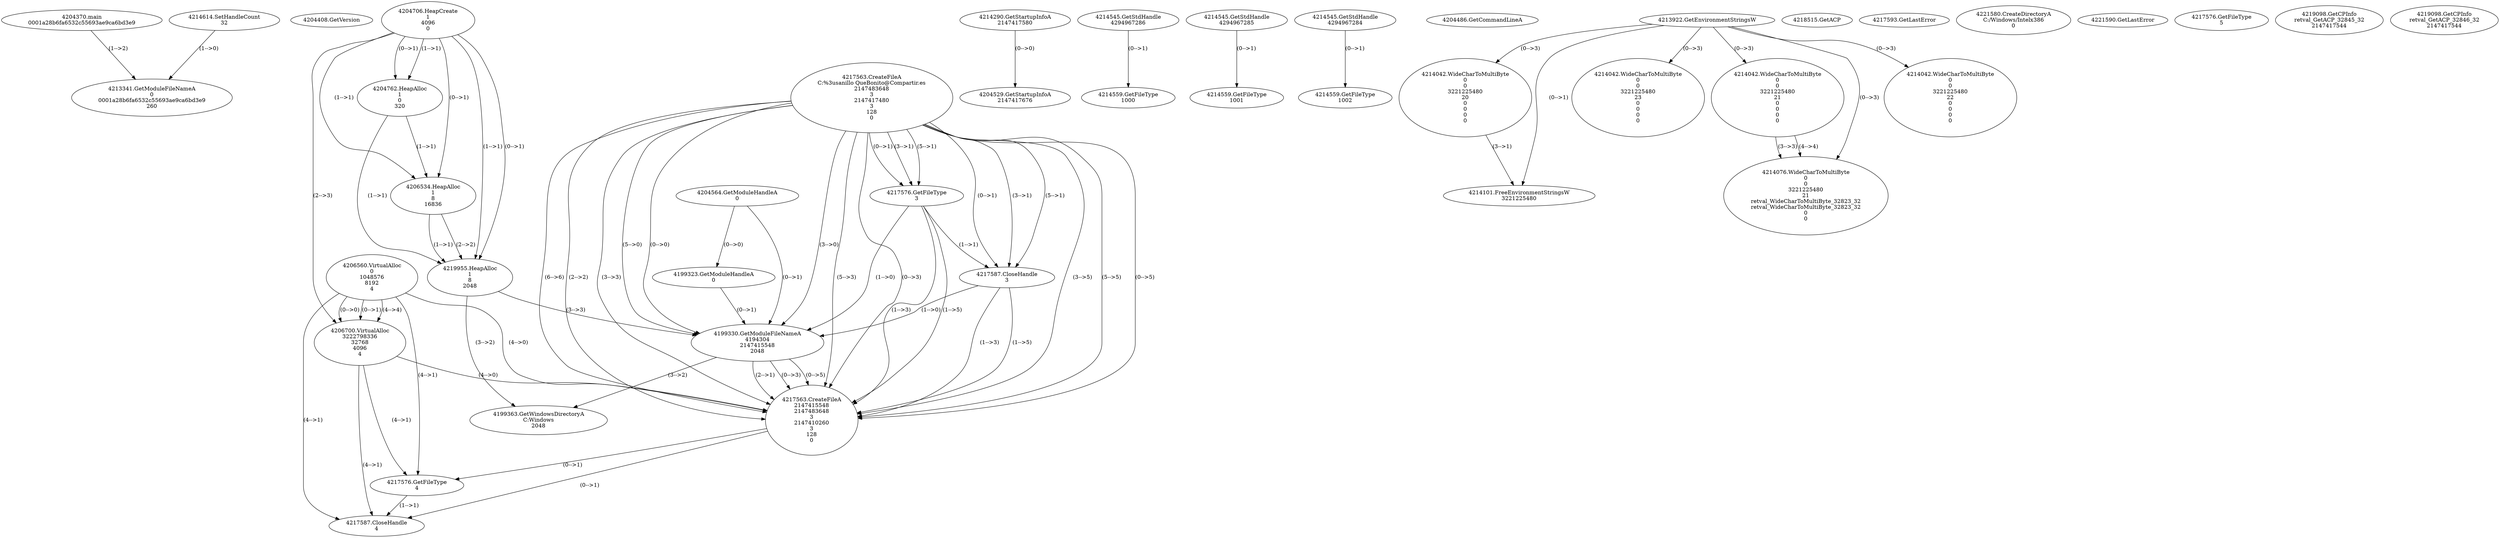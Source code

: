 // Global SCDG with merge call
digraph {
	0 [label="4204370.main
0001a28b6fa6532c55693ae9ca6bd3e9"]
	1 [label="4204408.GetVersion
"]
	2 [label="4204706.HeapCreate
1
4096
0"]
	3 [label="4204762.HeapAlloc
1
0
320"]
	2 -> 3 [label="(1-->1)"]
	2 -> 3 [label="(0-->1)"]
	4 [label="4206534.HeapAlloc
1
8
16836"]
	2 -> 4 [label="(1-->1)"]
	2 -> 4 [label="(0-->1)"]
	3 -> 4 [label="(1-->1)"]
	5 [label="4206560.VirtualAlloc
0
1048576
8192
4"]
	6 [label="4206700.VirtualAlloc
3222798336
32768
4096
4"]
	5 -> 6 [label="(0-->1)"]
	2 -> 6 [label="(2-->3)"]
	5 -> 6 [label="(4-->4)"]
	5 -> 6 [label="(0-->0)"]
	7 [label="4214290.GetStartupInfoA
2147417580"]
	8 [label="4214545.GetStdHandle
4294967286"]
	9 [label="4214559.GetFileType
1000"]
	8 -> 9 [label="(0-->1)"]
	10 [label="4214545.GetStdHandle
4294967285"]
	11 [label="4214559.GetFileType
1001"]
	10 -> 11 [label="(0-->1)"]
	12 [label="4214545.GetStdHandle
4294967284"]
	13 [label="4214559.GetFileType
1002"]
	12 -> 13 [label="(0-->1)"]
	14 [label="4214614.SetHandleCount
32"]
	15 [label="4204486.GetCommandLineA
"]
	16 [label="4213922.GetEnvironmentStringsW
"]
	17 [label="4214042.WideCharToMultiByte
0
0
3221225480
20
0
0
0
0"]
	16 -> 17 [label="(0-->3)"]
	18 [label="4214101.FreeEnvironmentStringsW
3221225480"]
	16 -> 18 [label="(0-->1)"]
	17 -> 18 [label="(3-->1)"]
	19 [label="4218515.GetACP
"]
	20 [label="4214042.WideCharToMultiByte
0
0
3221225480
23
0
0
0
0"]
	16 -> 20 [label="(0-->3)"]
	21 [label="4214042.WideCharToMultiByte
0
0
3221225480
21
0
0
0
0"]
	16 -> 21 [label="(0-->3)"]
	22 [label="4214076.WideCharToMultiByte
0
0
3221225480
21
retval_WideCharToMultiByte_32823_32
retval_WideCharToMultiByte_32823_32
0
0"]
	16 -> 22 [label="(0-->3)"]
	21 -> 22 [label="(3-->3)"]
	21 -> 22 [label="(4-->4)"]
	23 [label="4213341.GetModuleFileNameA
0
0001a28b6fa6532c55693ae9ca6bd3e9
260"]
	0 -> 23 [label="(1-->2)"]
	14 -> 23 [label="(1-->0)"]
	24 [label="4219955.HeapAlloc
1
8
2048"]
	2 -> 24 [label="(1-->1)"]
	2 -> 24 [label="(0-->1)"]
	3 -> 24 [label="(1-->1)"]
	4 -> 24 [label="(1-->1)"]
	4 -> 24 [label="(2-->2)"]
	25 [label="4204529.GetStartupInfoA
2147417676"]
	7 -> 25 [label="(0-->0)"]
	26 [label="4204564.GetModuleHandleA
0"]
	27 [label="4217563.CreateFileA
C:\Gusanillo QueBonito@Compartir.es
2147483648
3
2147417480
3
128
0"]
	28 [label="4217576.GetFileType
3"]
	27 -> 28 [label="(3-->1)"]
	27 -> 28 [label="(5-->1)"]
	27 -> 28 [label="(0-->1)"]
	29 [label="4217587.CloseHandle
3"]
	27 -> 29 [label="(3-->1)"]
	27 -> 29 [label="(5-->1)"]
	27 -> 29 [label="(0-->1)"]
	28 -> 29 [label="(1-->1)"]
	30 [label="4217593.GetLastError
"]
	31 [label="4199323.GetModuleHandleA
0"]
	26 -> 31 [label="(0-->0)"]
	32 [label="4199330.GetModuleFileNameA
4194304
2147415548
2048"]
	26 -> 32 [label="(0-->1)"]
	31 -> 32 [label="(0-->1)"]
	24 -> 32 [label="(3-->3)"]
	27 -> 32 [label="(3-->0)"]
	27 -> 32 [label="(5-->0)"]
	27 -> 32 [label="(0-->0)"]
	28 -> 32 [label="(1-->0)"]
	29 -> 32 [label="(1-->0)"]
	33 [label="4199363.GetWindowsDirectoryA
C:\Windows
2048"]
	24 -> 33 [label="(3-->2)"]
	32 -> 33 [label="(3-->2)"]
	34 [label="4221580.CreateDirectoryA
C:/Windows/Intelx386
0"]
	35 [label="4221590.GetLastError
"]
	36 [label="4217563.CreateFileA
2147415548
2147483648
3
2147410260
3
128
0"]
	32 -> 36 [label="(2-->1)"]
	27 -> 36 [label="(2-->2)"]
	27 -> 36 [label="(3-->3)"]
	27 -> 36 [label="(5-->3)"]
	27 -> 36 [label="(0-->3)"]
	28 -> 36 [label="(1-->3)"]
	29 -> 36 [label="(1-->3)"]
	32 -> 36 [label="(0-->3)"]
	27 -> 36 [label="(3-->5)"]
	27 -> 36 [label="(5-->5)"]
	27 -> 36 [label="(0-->5)"]
	28 -> 36 [label="(1-->5)"]
	29 -> 36 [label="(1-->5)"]
	32 -> 36 [label="(0-->5)"]
	27 -> 36 [label="(6-->6)"]
	5 -> 36 [label="(4-->0)"]
	6 -> 36 [label="(4-->0)"]
	37 [label="4217576.GetFileType
4"]
	5 -> 37 [label="(4-->1)"]
	6 -> 37 [label="(4-->1)"]
	36 -> 37 [label="(0-->1)"]
	38 [label="4217587.CloseHandle
4"]
	5 -> 38 [label="(4-->1)"]
	6 -> 38 [label="(4-->1)"]
	36 -> 38 [label="(0-->1)"]
	37 -> 38 [label="(1-->1)"]
	39 [label="4217576.GetFileType
5"]
	40 [label="4214042.WideCharToMultiByte
0
0
3221225480
22
0
0
0
0"]
	16 -> 40 [label="(0-->3)"]
	41 [label="4219098.GetCPInfo
retval_GetACP_32845_32
2147417544"]
	42 [label="4219098.GetCPInfo
retval_GetACP_32846_32
2147417544"]
}
